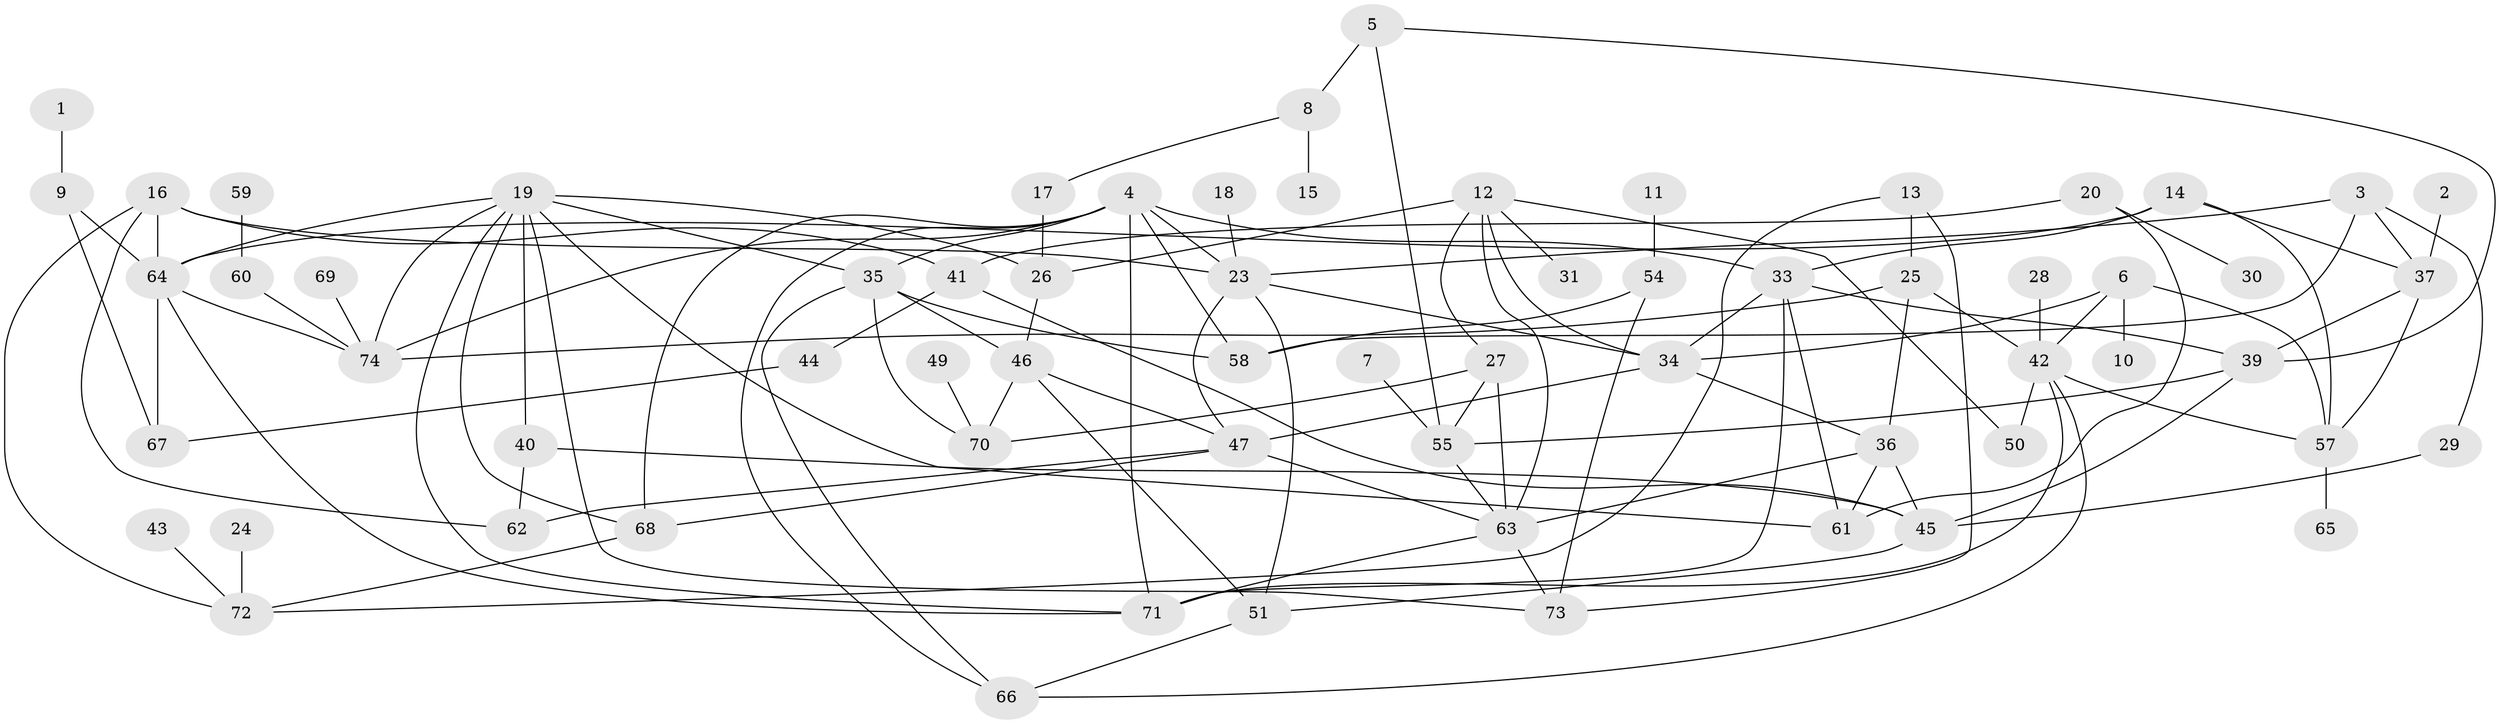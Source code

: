 // original degree distribution, {1: 0.2, 6: 0.01904761904761905, 4: 0.17142857142857143, 2: 0.14285714285714285, 5: 0.17142857142857143, 3: 0.19047619047619047, 8: 0.009523809523809525, 0: 0.06666666666666667, 7: 0.02857142857142857}
// Generated by graph-tools (version 1.1) at 2025/35/03/04/25 23:35:52]
// undirected, 66 vertices, 121 edges
graph export_dot {
  node [color=gray90,style=filled];
  1;
  2;
  3;
  4;
  5;
  6;
  7;
  8;
  9;
  10;
  11;
  12;
  13;
  14;
  15;
  16;
  17;
  18;
  19;
  20;
  23;
  24;
  25;
  26;
  27;
  28;
  29;
  30;
  31;
  33;
  34;
  35;
  36;
  37;
  39;
  40;
  41;
  42;
  43;
  44;
  45;
  46;
  47;
  49;
  50;
  51;
  54;
  55;
  57;
  58;
  59;
  60;
  61;
  62;
  63;
  64;
  65;
  66;
  67;
  68;
  69;
  70;
  71;
  72;
  73;
  74;
  1 -- 9 [weight=1.0];
  2 -- 37 [weight=1.0];
  3 -- 23 [weight=1.0];
  3 -- 29 [weight=1.0];
  3 -- 37 [weight=1.0];
  3 -- 58 [weight=1.0];
  4 -- 23 [weight=1.0];
  4 -- 33 [weight=1.0];
  4 -- 35 [weight=1.0];
  4 -- 58 [weight=1.0];
  4 -- 66 [weight=1.0];
  4 -- 68 [weight=1.0];
  4 -- 71 [weight=1.0];
  4 -- 74 [weight=1.0];
  5 -- 8 [weight=1.0];
  5 -- 39 [weight=1.0];
  5 -- 55 [weight=1.0];
  6 -- 10 [weight=1.0];
  6 -- 34 [weight=1.0];
  6 -- 42 [weight=1.0];
  6 -- 57 [weight=1.0];
  7 -- 55 [weight=1.0];
  8 -- 15 [weight=1.0];
  8 -- 17 [weight=1.0];
  9 -- 64 [weight=1.0];
  9 -- 67 [weight=1.0];
  11 -- 54 [weight=1.0];
  12 -- 26 [weight=1.0];
  12 -- 27 [weight=1.0];
  12 -- 31 [weight=1.0];
  12 -- 34 [weight=1.0];
  12 -- 50 [weight=1.0];
  12 -- 63 [weight=1.0];
  13 -- 25 [weight=1.0];
  13 -- 72 [weight=1.0];
  13 -- 73 [weight=1.0];
  14 -- 33 [weight=1.0];
  14 -- 37 [weight=1.0];
  14 -- 57 [weight=1.0];
  14 -- 64 [weight=2.0];
  16 -- 23 [weight=1.0];
  16 -- 41 [weight=1.0];
  16 -- 62 [weight=1.0];
  16 -- 64 [weight=1.0];
  16 -- 72 [weight=1.0];
  17 -- 26 [weight=1.0];
  18 -- 23 [weight=1.0];
  19 -- 26 [weight=1.0];
  19 -- 35 [weight=1.0];
  19 -- 40 [weight=2.0];
  19 -- 61 [weight=1.0];
  19 -- 64 [weight=1.0];
  19 -- 68 [weight=1.0];
  19 -- 71 [weight=1.0];
  19 -- 73 [weight=1.0];
  19 -- 74 [weight=2.0];
  20 -- 30 [weight=1.0];
  20 -- 41 [weight=1.0];
  20 -- 61 [weight=1.0];
  23 -- 34 [weight=1.0];
  23 -- 47 [weight=1.0];
  23 -- 51 [weight=1.0];
  24 -- 72 [weight=1.0];
  25 -- 36 [weight=1.0];
  25 -- 42 [weight=1.0];
  25 -- 74 [weight=1.0];
  26 -- 46 [weight=1.0];
  27 -- 55 [weight=1.0];
  27 -- 63 [weight=1.0];
  27 -- 70 [weight=1.0];
  28 -- 42 [weight=1.0];
  29 -- 45 [weight=1.0];
  33 -- 34 [weight=1.0];
  33 -- 39 [weight=1.0];
  33 -- 61 [weight=1.0];
  33 -- 71 [weight=1.0];
  34 -- 36 [weight=1.0];
  34 -- 47 [weight=1.0];
  35 -- 46 [weight=1.0];
  35 -- 58 [weight=1.0];
  35 -- 66 [weight=1.0];
  35 -- 70 [weight=1.0];
  36 -- 45 [weight=1.0];
  36 -- 61 [weight=1.0];
  36 -- 63 [weight=1.0];
  37 -- 39 [weight=1.0];
  37 -- 57 [weight=1.0];
  39 -- 45 [weight=2.0];
  39 -- 55 [weight=1.0];
  40 -- 45 [weight=1.0];
  40 -- 62 [weight=1.0];
  41 -- 44 [weight=1.0];
  41 -- 45 [weight=1.0];
  42 -- 50 [weight=1.0];
  42 -- 57 [weight=1.0];
  42 -- 66 [weight=1.0];
  42 -- 71 [weight=1.0];
  43 -- 72 [weight=1.0];
  44 -- 67 [weight=1.0];
  45 -- 51 [weight=1.0];
  46 -- 47 [weight=1.0];
  46 -- 51 [weight=1.0];
  46 -- 70 [weight=1.0];
  47 -- 62 [weight=1.0];
  47 -- 63 [weight=1.0];
  47 -- 68 [weight=1.0];
  49 -- 70 [weight=1.0];
  51 -- 66 [weight=1.0];
  54 -- 58 [weight=1.0];
  54 -- 73 [weight=1.0];
  55 -- 63 [weight=1.0];
  57 -- 65 [weight=1.0];
  59 -- 60 [weight=1.0];
  60 -- 74 [weight=2.0];
  63 -- 71 [weight=1.0];
  63 -- 73 [weight=1.0];
  64 -- 67 [weight=1.0];
  64 -- 71 [weight=1.0];
  64 -- 74 [weight=1.0];
  68 -- 72 [weight=1.0];
  69 -- 74 [weight=1.0];
}
